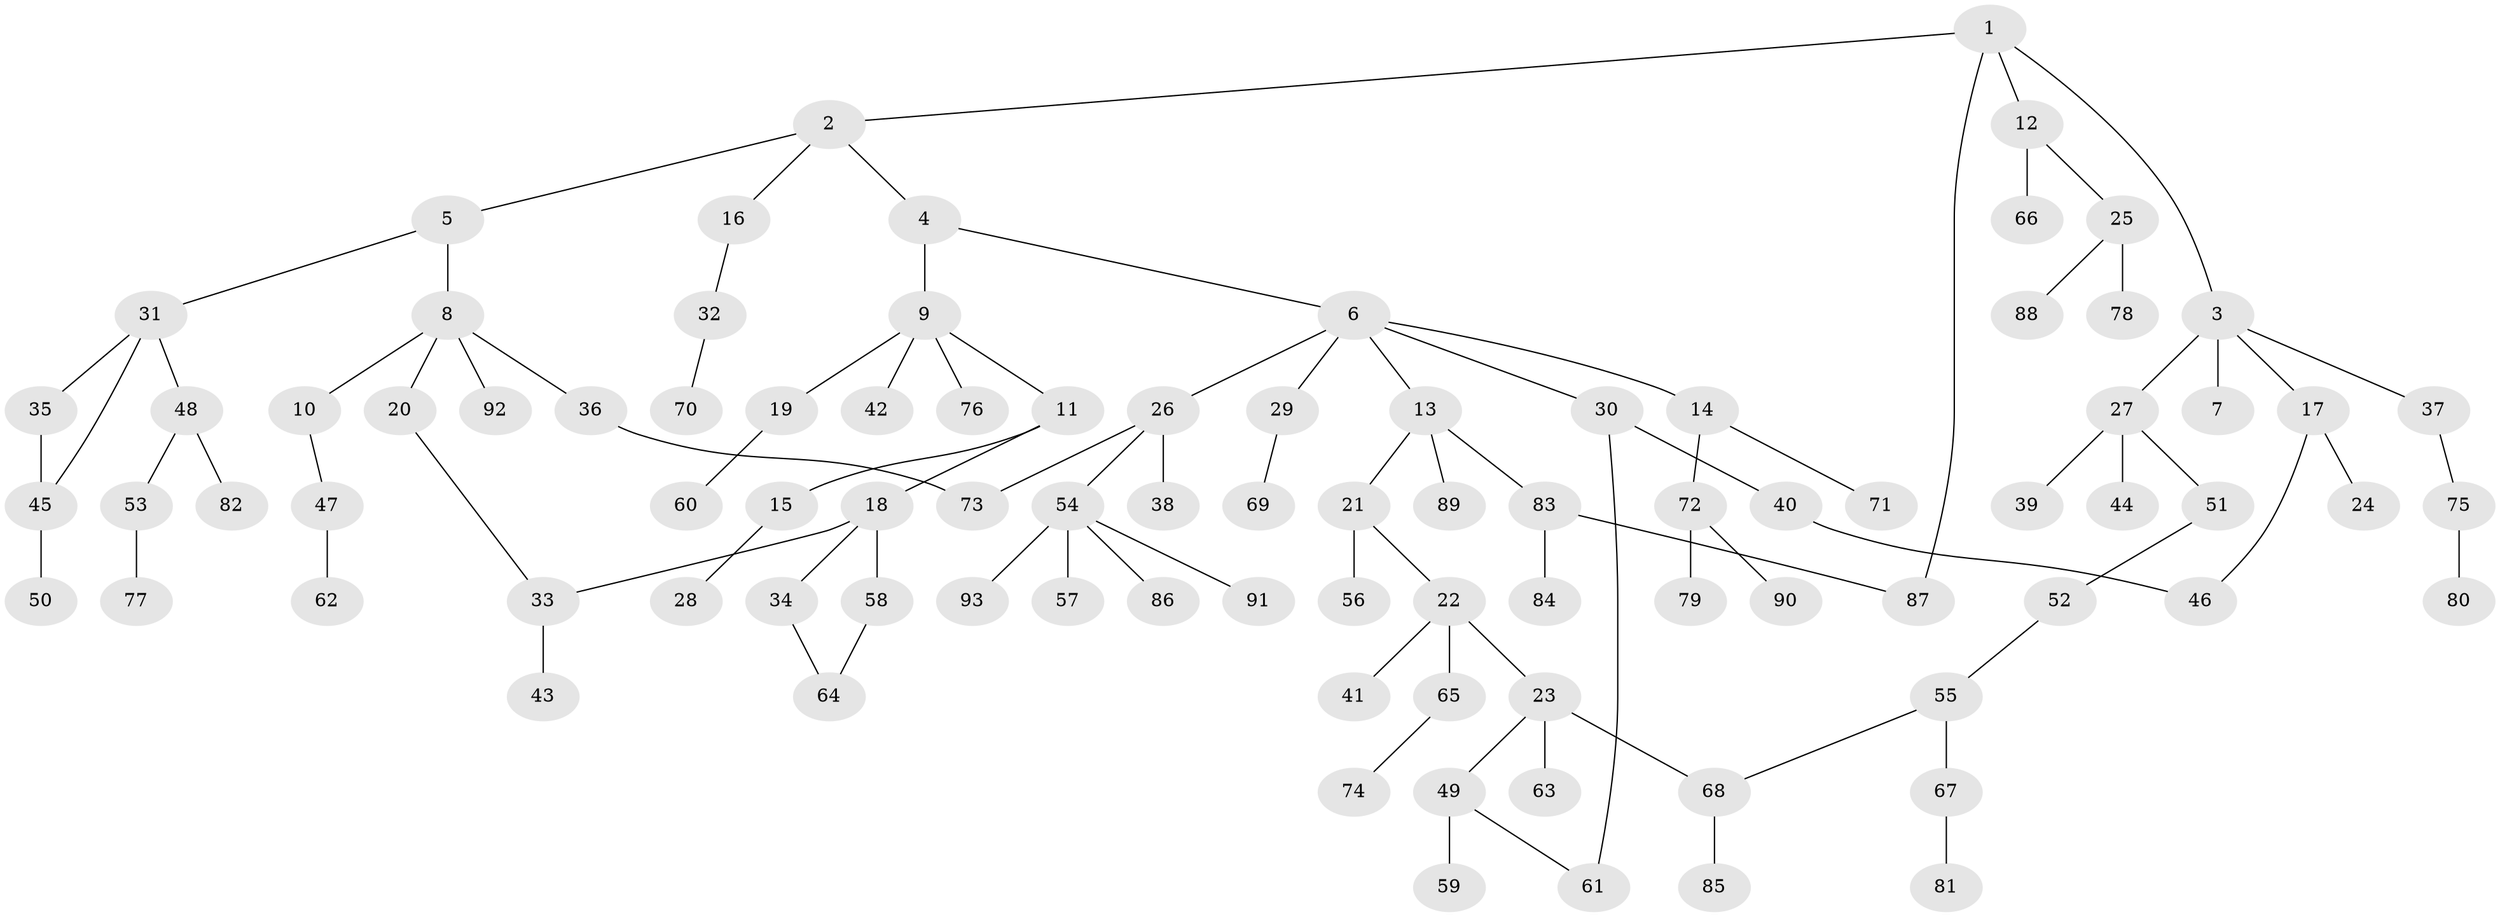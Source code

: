 // Generated by graph-tools (version 1.1) at 2025/25/03/09/25 03:25:25]
// undirected, 93 vertices, 100 edges
graph export_dot {
graph [start="1"]
  node [color=gray90,style=filled];
  1;
  2;
  3;
  4;
  5;
  6;
  7;
  8;
  9;
  10;
  11;
  12;
  13;
  14;
  15;
  16;
  17;
  18;
  19;
  20;
  21;
  22;
  23;
  24;
  25;
  26;
  27;
  28;
  29;
  30;
  31;
  32;
  33;
  34;
  35;
  36;
  37;
  38;
  39;
  40;
  41;
  42;
  43;
  44;
  45;
  46;
  47;
  48;
  49;
  50;
  51;
  52;
  53;
  54;
  55;
  56;
  57;
  58;
  59;
  60;
  61;
  62;
  63;
  64;
  65;
  66;
  67;
  68;
  69;
  70;
  71;
  72;
  73;
  74;
  75;
  76;
  77;
  78;
  79;
  80;
  81;
  82;
  83;
  84;
  85;
  86;
  87;
  88;
  89;
  90;
  91;
  92;
  93;
  1 -- 2;
  1 -- 3;
  1 -- 12;
  1 -- 87;
  2 -- 4;
  2 -- 5;
  2 -- 16;
  3 -- 7;
  3 -- 17;
  3 -- 27;
  3 -- 37;
  4 -- 6;
  4 -- 9;
  5 -- 8;
  5 -- 31;
  6 -- 13;
  6 -- 14;
  6 -- 26;
  6 -- 29;
  6 -- 30;
  8 -- 10;
  8 -- 20;
  8 -- 36;
  8 -- 92;
  9 -- 11;
  9 -- 19;
  9 -- 42;
  9 -- 76;
  10 -- 47;
  11 -- 15;
  11 -- 18;
  12 -- 25;
  12 -- 66;
  13 -- 21;
  13 -- 83;
  13 -- 89;
  14 -- 71;
  14 -- 72;
  15 -- 28;
  16 -- 32;
  17 -- 24;
  17 -- 46;
  18 -- 34;
  18 -- 58;
  18 -- 33;
  19 -- 60;
  20 -- 33;
  21 -- 22;
  21 -- 56;
  22 -- 23;
  22 -- 41;
  22 -- 65;
  23 -- 49;
  23 -- 63;
  23 -- 68;
  25 -- 78;
  25 -- 88;
  26 -- 38;
  26 -- 54;
  26 -- 73;
  27 -- 39;
  27 -- 44;
  27 -- 51;
  29 -- 69;
  30 -- 40;
  30 -- 61;
  31 -- 35;
  31 -- 48;
  31 -- 45;
  32 -- 70;
  33 -- 43;
  34 -- 64;
  35 -- 45;
  36 -- 73;
  37 -- 75;
  40 -- 46;
  45 -- 50;
  47 -- 62;
  48 -- 53;
  48 -- 82;
  49 -- 59;
  49 -- 61;
  51 -- 52;
  52 -- 55;
  53 -- 77;
  54 -- 57;
  54 -- 86;
  54 -- 91;
  54 -- 93;
  55 -- 67;
  55 -- 68;
  58 -- 64;
  65 -- 74;
  67 -- 81;
  68 -- 85;
  72 -- 79;
  72 -- 90;
  75 -- 80;
  83 -- 84;
  83 -- 87;
}
